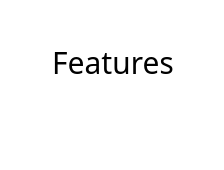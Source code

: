 {
  "$schema": "https://vega.github.io/schema/vega-lite/v3.json",
  "padding": 25,
  "config": {
    "mark": { "tooltip": null }
  },
  "data": {
    "name": "modelData"
  },
  "transform": [
    {
      "lookup": "feature",
      "from": {
        "data": {
          "name": "featuresInfo"
        },
        "key": "feature",
        "fields": ["feature_label"]
      }
    },
    {
      "lookup": "model",
      "from": {
        "data": {
          "name": "modelsInfo"
        },
        "key": "model",
        "fields": ["model_label"]
      }
    },
    {
      "calculate": "abs(datum.shap_value)",
      "as": "abs_shap_value"
    }
  ],
  "hconcat": [
    {
      "facet": {
        "column": {
          "type": "nominal",
          "field": "feature_label",
          "sort": {
            "op": "mean",
            "field": "abs_shap_value",
            "order": "descending"
          },
          "header": {
            "title": "Features",
            "titleFontWeight": "normal",
            "titleFontSize": 15,
            "labelFontSize": 12,
            "labelPadding": 12
          }
        },
        "row": {
          "type": "nominal",
          "field": "model_label",
          "header": {
            "title": null,
            "labelAngle": 0,
            "labelFontSize": 15,
            "labelPadding": 35
          }
        }
      },
      "spacing": 18,
      "spec": {
        "layer": [
          {
            "mark": {
              "type": "rect",
              "color": "#2ca02c",
              "opacity": 0.25,
              "clip": true
            },
            "encoding": {
              "detail": {
                "type": "nominal",
                "field": "label"
              },
              "x": {
                "type": "quantitative",
                "field": "x1",
                "aggregate": "mean",
                "scale": { "domain": [] }
              },
              "y": {
                "type": "quantitative",
                "field": "y1",
                "aggregate": "mean"
              },
              "x2": {
                "field": "x2"
              },
              "y2": {
                "field": "y2"
              }
            }
          },
          {
            "mark": "circle",
            "encoding": {
              "color": {
                "type": "nominal",
                "field": "agree",
                "scale": {
                  "domain": [1, 0],
                  "range": ["#1f77b4", "#ff7f0e"]
                },
                "condition": {
                  "test": "datum.agree === null",
                  "value": "#8a8a8a"
                },
                "legend": null
              },
              "x": {
                "type": "quantitative",
                "field": "value",
                "scale": {
                  "zero": false,
                  "nice": true,
                  "padding": 0.5
                },
                "axis": {
                  "title": " "
                }
              },
              "y": {
                "type": "quantitative",
                "field": "expected_value",
                "scale": {
                  "domain": [1, 5],
                  "zero": false
                },
                "axis": {
                  "title": "Grape Quality"
                }
              }
            }
          }
        ]
      },
      "resolve": {
        "scale": {
          "x": "independent",
          "y": "shared",
          "color": "shared"
        }
      },
      "transform": [
        {
          "lookup": "label",
          "from": {
            "data": {
              "name": "intervalData"
            },
            "key": "label",
            "fields": ["x1", "x2", "y1", "y2"]
          }
        }
      ]
    },
    {
      "facet": {
        "row": {
          "type": "nominal",
          "field": "model_label",
          "header": {
            "title": null,
            "labelFontSize": 0.000001
          }
        }
      },
      "spacing": 18,
      "spec": {
        "transform": [
          {
            "aggregate": [
              {
                "op": "mean",
                "field": "abs_shap_value",
                "as": "mean_abs_shap_value"
              },
              {
                "op": "mean",
                "field": "agree",
                "as": "mean_agree"
              },
              {
                "op": "missing",
                "field": "agree",
                "as": "missing"
              },
              {
                "op": "count",
                "as": "total"
              }
            ],
            "groupby": ["feature"]
          },
          {
            "stack": "mean_abs_shap_value",
            "offset": "normalize",
            "as": ["x1", "x2"],
            "groupby": [],
            "sort": [
              {
                "field": "mean_abs_shap_value",
                "order": "descending"
              }
            ]
          },
          {
            "calculate": "datum.missing / datum.total",
            "as": "missing_percentage"
          },
          {
            "calculate": "datum.missing_percentage == 1 ? 0 : datum.mean_agree",
            "as": "mean_agree"
          },
          {
            "calculate": "[datum.mean_agree * (1 - datum.missing_percentage), (1 - datum.mean_agree) * (1 - datum.missing_percentage), datum.missing_percentage]",
            "as": "agree_percentage"
          },
          {
            "calculate": "[1, 0, 0.5]",
            "as": "agree"
          },
          {
            "flatten": ["agree_percentage", "agree"]
          },
          {
            "stack": "agree_percentage",
            "as": ["y1", "y2"],
            "groupby": ["feature"],
            "sort": [
              {
                "field": "agree",
                "order": "descending"
              }
            ]
          },
          {
            "calculate": "(datum.x1 + datum.x2)/2",
            "as": "text_x"
          }
        ],
        "layer": [
          {
            "mark": {
              "type": "rect",
              "strokeWidth": 0.5,
              "stroke": "white"
            },
            "encoding": {
              "color": {
                "type": "nominal",
                "field": "agree",
                "scale": {
                  "domain": [1, 0, 0.5],
                  "range": ["#1f77b4", "#ff7f0e", "#8a8a8a"]
                },
                "legend": null
              },
              "x": {
                "type": "quantitative",
                "field": "x1",
                "scale": { "domain": [0, 1] },
                "axis": {
                  "title": "Importance",
                  "format": "%"
                }
              },
              "x2": {
                "field": "x2"
              },
              "y": {
                "type": "quantitative",
                "field": "y1",
                "axis": {
                  "title": "Agreement",
                  "format": "%"
                }
              },
              "y2": {
                "field": "y2"
              }
            }
          },
          {
            "mark": {
              "type": "text",
              "baseline": "bottom",
              "color": "white",
              "dy": -3
            },
            "encoding": {
              "x": {
                "field": "text_x",
                "type": "quantitative"
              },
              "y": {
                "value": "height"
              },
              "text": {
                "field": "feature",
                "type": "nominal"
              }
            }
          }
        ]
      },
      "resolve": {
        "scale": {
          "x": "independent",
          "y": "shared",
          "color": "independent"
        }
      }
    }
  ]
}
